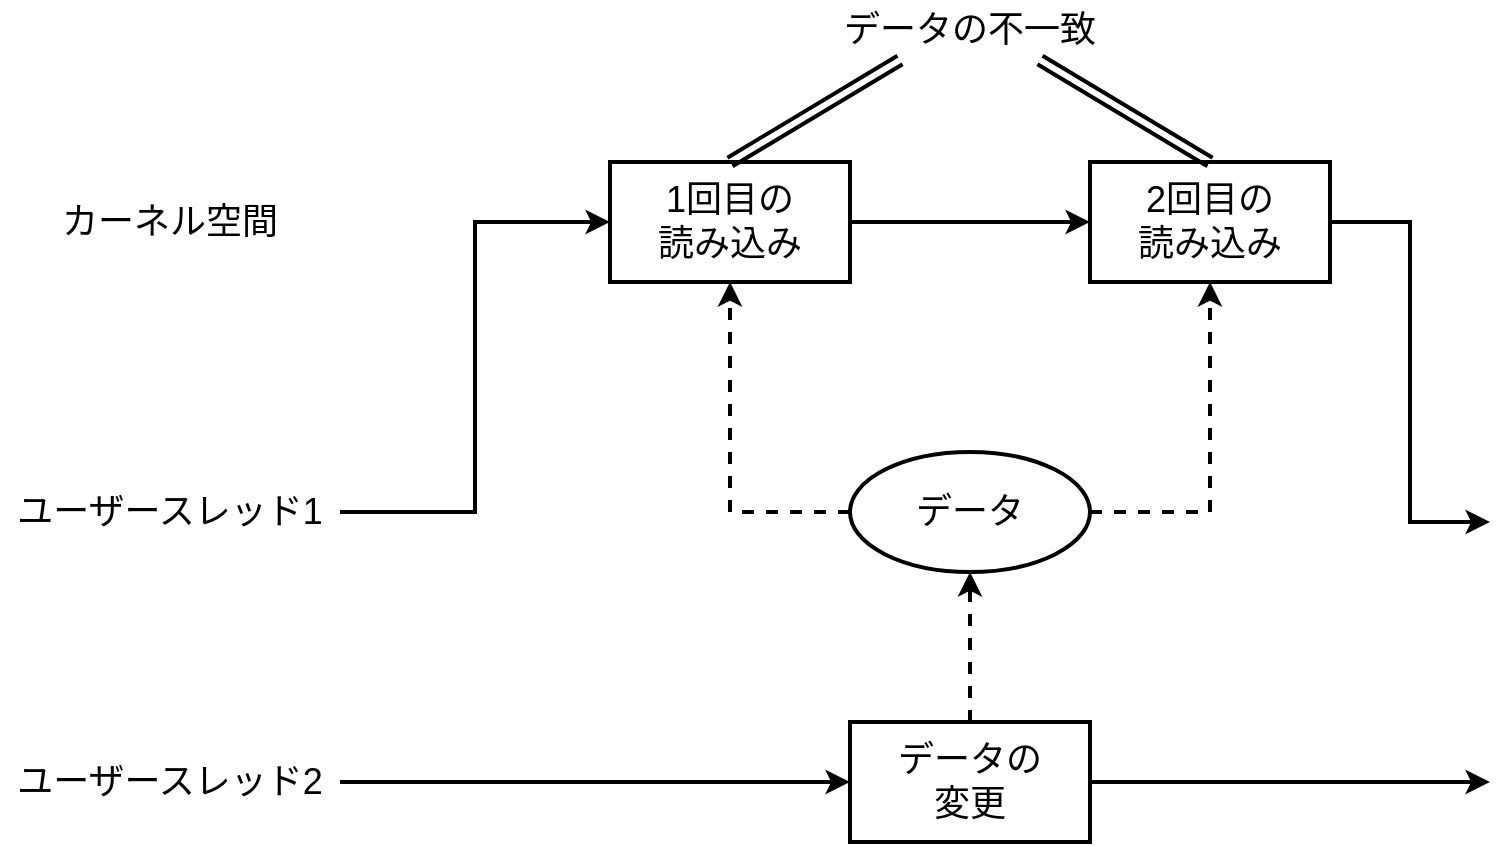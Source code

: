 <mxfile version="17.4.0" type="device"><diagram id="SOlkvpFObO6IUUIVSbP3" name="Page-1"><mxGraphModel dx="907" dy="574" grid="1" gridSize="10" guides="1" tooltips="1" connect="1" arrows="1" fold="1" page="1" pageScale="1" pageWidth="827" pageHeight="1169" math="0" shadow="0"><root><mxCell id="0"/><mxCell id="1" parent="0"/><mxCell id="O7dhcqRnqMxUB9ivIR1--1" value="&lt;font style=&quot;font-size: 18px&quot;&gt;カーネル空間&lt;/font&gt;" style="text;html=1;strokeColor=none;fillColor=none;align=center;verticalAlign=middle;whiteSpace=wrap;rounded=0;" vertex="1" parent="1"><mxGeometry x="80" y="216" width="120" height="30" as="geometry"/></mxCell><mxCell id="O7dhcqRnqMxUB9ivIR1--13" style="edgeStyle=orthogonalEdgeStyle;rounded=0;orthogonalLoop=1;jettySize=auto;html=1;exitX=1;exitY=0.5;exitDx=0;exitDy=0;entryX=0;entryY=0.5;entryDx=0;entryDy=0;fontSize=18;strokeWidth=2;" edge="1" parent="1" source="O7dhcqRnqMxUB9ivIR1--2" target="O7dhcqRnqMxUB9ivIR1--4"><mxGeometry relative="1" as="geometry"/></mxCell><mxCell id="O7dhcqRnqMxUB9ivIR1--2" value="&lt;font style=&quot;font-size: 18px&quot;&gt;ユーザースレッド1&lt;/font&gt;" style="text;html=1;strokeColor=none;fillColor=none;align=center;verticalAlign=middle;whiteSpace=wrap;rounded=0;" vertex="1" parent="1"><mxGeometry x="55" y="361" width="170" height="30" as="geometry"/></mxCell><mxCell id="O7dhcqRnqMxUB9ivIR1--19" style="edgeStyle=orthogonalEdgeStyle;rounded=0;orthogonalLoop=1;jettySize=auto;html=1;entryX=0;entryY=0.5;entryDx=0;entryDy=0;fontSize=18;strokeWidth=2;" edge="1" parent="1" source="O7dhcqRnqMxUB9ivIR1--3" target="O7dhcqRnqMxUB9ivIR1--17"><mxGeometry relative="1" as="geometry"/></mxCell><mxCell id="O7dhcqRnqMxUB9ivIR1--3" value="&lt;font style=&quot;font-size: 18px&quot;&gt;ユーザースレッド2&lt;/font&gt;" style="text;html=1;strokeColor=none;fillColor=none;align=center;verticalAlign=middle;whiteSpace=wrap;rounded=0;" vertex="1" parent="1"><mxGeometry x="55" y="496" width="170" height="30" as="geometry"/></mxCell><mxCell id="O7dhcqRnqMxUB9ivIR1--14" style="edgeStyle=orthogonalEdgeStyle;rounded=0;orthogonalLoop=1;jettySize=auto;html=1;exitX=1;exitY=0.5;exitDx=0;exitDy=0;entryX=0;entryY=0.5;entryDx=0;entryDy=0;fontSize=18;strokeWidth=2;" edge="1" parent="1" source="O7dhcqRnqMxUB9ivIR1--4" target="O7dhcqRnqMxUB9ivIR1--5"><mxGeometry relative="1" as="geometry"/></mxCell><mxCell id="O7dhcqRnqMxUB9ivIR1--4" value="&lt;div&gt;1回目の&lt;/div&gt;&lt;div&gt;読み込み&lt;br&gt;&lt;/div&gt;" style="rounded=0;whiteSpace=wrap;html=1;fontSize=18;strokeWidth=2;" vertex="1" parent="1"><mxGeometry x="360" y="201" width="120" height="60" as="geometry"/></mxCell><mxCell id="O7dhcqRnqMxUB9ivIR1--21" style="edgeStyle=orthogonalEdgeStyle;rounded=0;orthogonalLoop=1;jettySize=auto;html=1;exitX=1;exitY=0.5;exitDx=0;exitDy=0;fontSize=18;strokeWidth=2;" edge="1" parent="1" source="O7dhcqRnqMxUB9ivIR1--5"><mxGeometry relative="1" as="geometry"><mxPoint x="800" y="381" as="targetPoint"/><Array as="points"><mxPoint x="760" y="231"/><mxPoint x="760" y="381"/></Array></mxGeometry></mxCell><mxCell id="O7dhcqRnqMxUB9ivIR1--5" value="&lt;div&gt;2回目の&lt;/div&gt;&lt;div&gt;読み込み&lt;br&gt;&lt;/div&gt;" style="rounded=0;whiteSpace=wrap;html=1;fontSize=18;strokeWidth=2;" vertex="1" parent="1"><mxGeometry x="600" y="201" width="120" height="60" as="geometry"/></mxCell><mxCell id="O7dhcqRnqMxUB9ivIR1--15" style="edgeStyle=orthogonalEdgeStyle;rounded=0;orthogonalLoop=1;jettySize=auto;html=1;exitX=0;exitY=0.5;exitDx=0;exitDy=0;fontSize=18;strokeWidth=2;dashed=1;" edge="1" parent="1" source="O7dhcqRnqMxUB9ivIR1--11" target="O7dhcqRnqMxUB9ivIR1--4"><mxGeometry relative="1" as="geometry"/></mxCell><mxCell id="O7dhcqRnqMxUB9ivIR1--16" style="edgeStyle=orthogonalEdgeStyle;rounded=0;orthogonalLoop=1;jettySize=auto;html=1;exitX=1;exitY=0.5;exitDx=0;exitDy=0;entryX=0.5;entryY=1;entryDx=0;entryDy=0;dashed=1;fontSize=18;strokeWidth=2;" edge="1" parent="1" source="O7dhcqRnqMxUB9ivIR1--11" target="O7dhcqRnqMxUB9ivIR1--5"><mxGeometry relative="1" as="geometry"/></mxCell><mxCell id="O7dhcqRnqMxUB9ivIR1--11" value="データ" style="ellipse;whiteSpace=wrap;html=1;fontSize=18;strokeWidth=2;" vertex="1" parent="1"><mxGeometry x="480" y="346" width="120" height="60" as="geometry"/></mxCell><mxCell id="O7dhcqRnqMxUB9ivIR1--18" style="edgeStyle=orthogonalEdgeStyle;rounded=0;orthogonalLoop=1;jettySize=auto;html=1;exitX=0.5;exitY=0;exitDx=0;exitDy=0;entryX=0.5;entryY=1;entryDx=0;entryDy=0;dashed=1;fontSize=18;strokeWidth=2;" edge="1" parent="1" source="O7dhcqRnqMxUB9ivIR1--17" target="O7dhcqRnqMxUB9ivIR1--11"><mxGeometry relative="1" as="geometry"/></mxCell><mxCell id="O7dhcqRnqMxUB9ivIR1--20" style="edgeStyle=orthogonalEdgeStyle;rounded=0;orthogonalLoop=1;jettySize=auto;html=1;exitX=1;exitY=0.5;exitDx=0;exitDy=0;fontSize=18;strokeWidth=2;" edge="1" parent="1" source="O7dhcqRnqMxUB9ivIR1--17"><mxGeometry relative="1" as="geometry"><mxPoint x="800" y="511" as="targetPoint"/></mxGeometry></mxCell><mxCell id="O7dhcqRnqMxUB9ivIR1--17" value="&lt;div&gt;データの&lt;/div&gt;&lt;div&gt;変更&lt;br&gt;&lt;/div&gt;" style="rounded=0;whiteSpace=wrap;html=1;fontSize=18;strokeWidth=2;" vertex="1" parent="1"><mxGeometry x="480" y="481" width="120" height="60" as="geometry"/></mxCell><mxCell id="O7dhcqRnqMxUB9ivIR1--25" style="rounded=0;orthogonalLoop=1;jettySize=auto;html=1;exitX=0.25;exitY=1;exitDx=0;exitDy=0;entryX=0.5;entryY=0;entryDx=0;entryDy=0;fontSize=18;strokeWidth=2;shape=link;" edge="1" parent="1" source="O7dhcqRnqMxUB9ivIR1--24" target="O7dhcqRnqMxUB9ivIR1--4"><mxGeometry relative="1" as="geometry"/></mxCell><mxCell id="O7dhcqRnqMxUB9ivIR1--26" style="edgeStyle=none;shape=link;rounded=0;orthogonalLoop=1;jettySize=auto;html=1;exitX=0.75;exitY=1;exitDx=0;exitDy=0;entryX=0.5;entryY=0;entryDx=0;entryDy=0;fontSize=18;strokeWidth=2;" edge="1" parent="1" source="O7dhcqRnqMxUB9ivIR1--24" target="O7dhcqRnqMxUB9ivIR1--5"><mxGeometry relative="1" as="geometry"/></mxCell><mxCell id="O7dhcqRnqMxUB9ivIR1--24" value="データの不一致" style="text;html=1;strokeColor=none;fillColor=none;align=center;verticalAlign=middle;whiteSpace=wrap;rounded=0;fontSize=18;" vertex="1" parent="1"><mxGeometry x="470" y="120" width="140" height="30" as="geometry"/></mxCell></root></mxGraphModel></diagram></mxfile>
